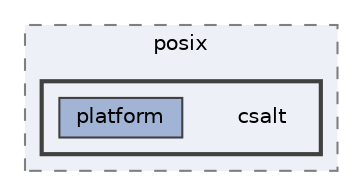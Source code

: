 digraph "platforms/posix/csalt"
{
 // LATEX_PDF_SIZE
  bgcolor="transparent";
  edge [fontname=Helvetica,fontsize=10,labelfontname=Helvetica,labelfontsize=10];
  node [fontname=Helvetica,fontsize=10,shape=box,height=0.2,width=0.4];
  compound=true
  subgraph clusterdir_ecf0edda40476ff1d9c29547bdf97a40 {
    graph [ bgcolor="#edf0f7", pencolor="grey50", label="posix", fontname=Helvetica,fontsize=10 style="filled,dashed", URL="dir_ecf0edda40476ff1d9c29547bdf97a40.html",tooltip=""]
  subgraph clusterdir_a16d35425d650299e4f785b2526d8505 {
    graph [ bgcolor="#edf0f7", pencolor="grey25", label="", fontname=Helvetica,fontsize=10 style="filled,bold", URL="dir_a16d35425d650299e4f785b2526d8505.html",tooltip=""]
    dir_a16d35425d650299e4f785b2526d8505 [shape=plaintext, label="csalt"];
  dir_cbaf332de548a9df7a8e072737416afe [label="platform", fillcolor="#a2b4d6", color="grey25", style="filled", URL="dir_cbaf332de548a9df7a8e072737416afe.html",tooltip=""];
  }
  }
}
